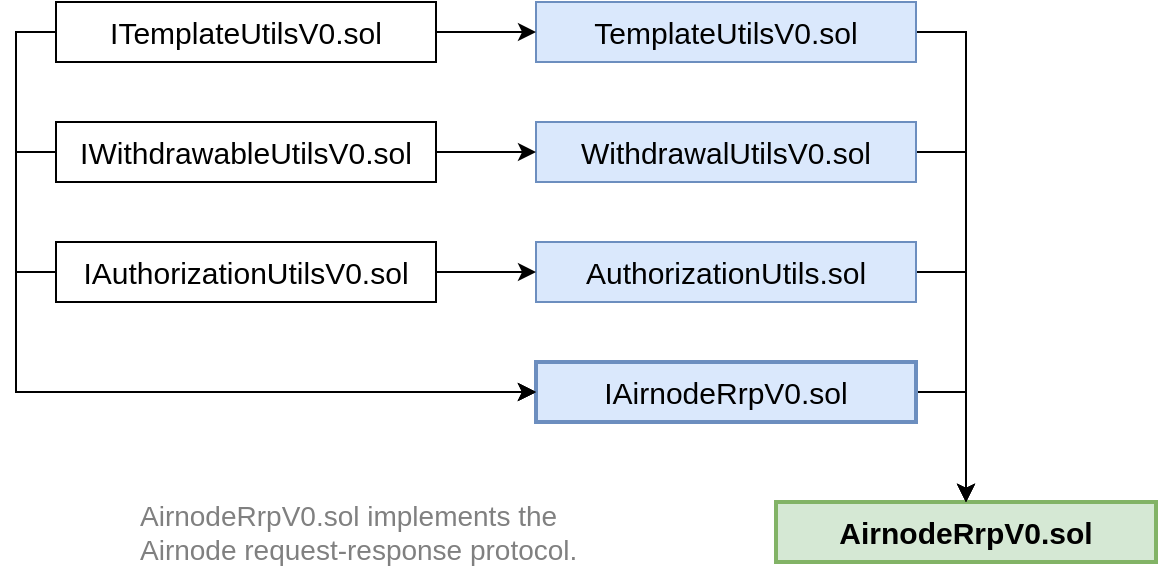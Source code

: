 <mxfile version="17.4.2" type="device"><diagram id="b7xzYf3lLxPpMiqvSx_o" name="Page-1"><mxGraphModel dx="1106" dy="852" grid="1" gridSize="10" guides="1" tooltips="1" connect="1" arrows="1" fold="1" page="1" pageScale="1" pageWidth="850" pageHeight="1100" math="0" shadow="0"><root><mxCell id="0"/><mxCell id="1" parent="0"/><mxCell id="YUnsvPrLeEwTgLsaoSkm-1" value="AirnodeRrpV0.sol" style="rounded=0;whiteSpace=wrap;html=1;strokeWidth=2;fontStyle=1;fontSize=15;fillColor=#d5e8d4;strokeColor=#82b366;" parent="1" vertex="1"><mxGeometry x="410" y="390" width="190" height="30" as="geometry"/></mxCell><mxCell id="YUnsvPrLeEwTgLsaoSkm-18" style="edgeStyle=orthogonalEdgeStyle;rounded=0;orthogonalLoop=1;jettySize=auto;html=1;entryX=0.5;entryY=0;entryDx=0;entryDy=0;fontSize=12;exitX=1;exitY=0.5;exitDx=0;exitDy=0;" parent="1" source="YUnsvPrLeEwTgLsaoSkm-3" target="YUnsvPrLeEwTgLsaoSkm-1" edge="1"><mxGeometry relative="1" as="geometry"/></mxCell><mxCell id="YUnsvPrLeEwTgLsaoSkm-3" value="AuthorizationUtils.sol" style="rounded=0;whiteSpace=wrap;html=1;fontSize=15;fillColor=#dae8fc;strokeColor=#6c8ebf;" parent="1" vertex="1"><mxGeometry x="290" y="260" width="190" height="30" as="geometry"/></mxCell><mxCell id="YUnsvPrLeEwTgLsaoSkm-7" style="edgeStyle=orthogonalEdgeStyle;rounded=0;orthogonalLoop=1;jettySize=auto;html=1;entryX=0;entryY=0.5;entryDx=0;entryDy=0;fontSize=15;" parent="1" source="YUnsvPrLeEwTgLsaoSkm-4" target="YUnsvPrLeEwTgLsaoSkm-3" edge="1"><mxGeometry relative="1" as="geometry"/></mxCell><mxCell id="YUnsvPrLeEwTgLsaoSkm-24" style="edgeStyle=orthogonalEdgeStyle;rounded=0;orthogonalLoop=1;jettySize=auto;html=1;entryX=0;entryY=0.5;entryDx=0;entryDy=0;fontSize=12;exitX=0;exitY=0.5;exitDx=0;exitDy=0;" parent="1" source="YUnsvPrLeEwTgLsaoSkm-4" target="YUnsvPrLeEwTgLsaoSkm-5" edge="1"><mxGeometry relative="1" as="geometry"/></mxCell><mxCell id="YUnsvPrLeEwTgLsaoSkm-4" value="IAuthorizationUtilsV0.sol" style="rounded=0;whiteSpace=wrap;html=1;fontSize=15;" parent="1" vertex="1"><mxGeometry x="50" y="260" width="190" height="30" as="geometry"/></mxCell><mxCell id="YUnsvPrLeEwTgLsaoSkm-6" style="edgeStyle=orthogonalEdgeStyle;rounded=0;orthogonalLoop=1;jettySize=auto;html=1;entryX=0.5;entryY=0;entryDx=0;entryDy=0;fontSize=15;exitX=1;exitY=0.5;exitDx=0;exitDy=0;" parent="1" source="YUnsvPrLeEwTgLsaoSkm-5" target="YUnsvPrLeEwTgLsaoSkm-1" edge="1"><mxGeometry relative="1" as="geometry"/></mxCell><mxCell id="YUnsvPrLeEwTgLsaoSkm-5" value="IAirnodeRrpV0.sol" style="rounded=0;whiteSpace=wrap;html=1;fontSize=15;strokeWidth=2;fillColor=#dae8fc;strokeColor=#6c8ebf;" parent="1" vertex="1"><mxGeometry x="290" y="320" width="190" height="30" as="geometry"/></mxCell><mxCell id="YUnsvPrLeEwTgLsaoSkm-20" style="edgeStyle=orthogonalEdgeStyle;rounded=0;orthogonalLoop=1;jettySize=auto;html=1;entryX=0.5;entryY=0;entryDx=0;entryDy=0;fontSize=12;exitX=1;exitY=0.5;exitDx=0;exitDy=0;" parent="1" source="YUnsvPrLeEwTgLsaoSkm-9" target="YUnsvPrLeEwTgLsaoSkm-1" edge="1"><mxGeometry relative="1" as="geometry"/></mxCell><mxCell id="YUnsvPrLeEwTgLsaoSkm-9" value="TemplateUtilsV0.sol" style="rounded=0;whiteSpace=wrap;html=1;fontSize=15;fillColor=#dae8fc;strokeColor=#6c8ebf;" parent="1" vertex="1"><mxGeometry x="290" y="140" width="190" height="30" as="geometry"/></mxCell><mxCell id="YUnsvPrLeEwTgLsaoSkm-19" style="edgeStyle=orthogonalEdgeStyle;rounded=0;orthogonalLoop=1;jettySize=auto;html=1;entryX=0.5;entryY=0;entryDx=0;entryDy=0;fontSize=12;exitX=1;exitY=0.5;exitDx=0;exitDy=0;" parent="1" source="YUnsvPrLeEwTgLsaoSkm-10" target="YUnsvPrLeEwTgLsaoSkm-1" edge="1"><mxGeometry relative="1" as="geometry"/></mxCell><mxCell id="YUnsvPrLeEwTgLsaoSkm-10" value="WithdrawalUtilsV0.sol" style="rounded=0;whiteSpace=wrap;html=1;fontSize=15;fillColor=#dae8fc;strokeColor=#6c8ebf;" parent="1" vertex="1"><mxGeometry x="290" y="200" width="190" height="30" as="geometry"/></mxCell><mxCell id="YUnsvPrLeEwTgLsaoSkm-11" value="AirnodeRrpV0.sol implements the Airnode request-response protocol." style="text;html=1;strokeColor=none;fillColor=none;align=left;verticalAlign=middle;whiteSpace=wrap;rounded=0;fontSize=14;fontStyle=0;fontColor=#808080;" parent="1" vertex="1"><mxGeometry x="90" y="380" width="240" height="50" as="geometry"/></mxCell><mxCell id="YUnsvPrLeEwTgLsaoSkm-16" style="edgeStyle=orthogonalEdgeStyle;rounded=0;orthogonalLoop=1;jettySize=auto;html=1;entryX=0;entryY=0.5;entryDx=0;entryDy=0;fontSize=12;" parent="1" source="YUnsvPrLeEwTgLsaoSkm-14" target="YUnsvPrLeEwTgLsaoSkm-10" edge="1"><mxGeometry relative="1" as="geometry"/></mxCell><mxCell id="YUnsvPrLeEwTgLsaoSkm-23" style="edgeStyle=orthogonalEdgeStyle;rounded=0;orthogonalLoop=1;jettySize=auto;html=1;entryX=0;entryY=0.5;entryDx=0;entryDy=0;fontSize=12;exitX=0;exitY=0.5;exitDx=0;exitDy=0;" parent="1" source="YUnsvPrLeEwTgLsaoSkm-14" target="YUnsvPrLeEwTgLsaoSkm-5" edge="1"><mxGeometry relative="1" as="geometry"/></mxCell><mxCell id="YUnsvPrLeEwTgLsaoSkm-14" value="IWithdrawableUtilsV0.sol" style="rounded=0;whiteSpace=wrap;html=1;fontSize=15;" parent="1" vertex="1"><mxGeometry x="50" y="200" width="190" height="30" as="geometry"/></mxCell><mxCell id="YUnsvPrLeEwTgLsaoSkm-17" style="edgeStyle=orthogonalEdgeStyle;rounded=0;orthogonalLoop=1;jettySize=auto;html=1;entryX=0;entryY=0.5;entryDx=0;entryDy=0;fontSize=12;" parent="1" source="YUnsvPrLeEwTgLsaoSkm-15" target="YUnsvPrLeEwTgLsaoSkm-9" edge="1"><mxGeometry relative="1" as="geometry"/></mxCell><mxCell id="YUnsvPrLeEwTgLsaoSkm-21" style="edgeStyle=orthogonalEdgeStyle;rounded=0;orthogonalLoop=1;jettySize=auto;html=1;entryX=0;entryY=0.5;entryDx=0;entryDy=0;fontSize=12;exitX=0;exitY=0.5;exitDx=0;exitDy=0;" parent="1" source="YUnsvPrLeEwTgLsaoSkm-15" target="YUnsvPrLeEwTgLsaoSkm-5" edge="1"><mxGeometry relative="1" as="geometry"/></mxCell><mxCell id="YUnsvPrLeEwTgLsaoSkm-15" value="ITemplateUtilsV0.sol" style="rounded=0;whiteSpace=wrap;html=1;fontSize=15;" parent="1" vertex="1"><mxGeometry x="50" y="140" width="190" height="30" as="geometry"/></mxCell></root></mxGraphModel></diagram></mxfile>